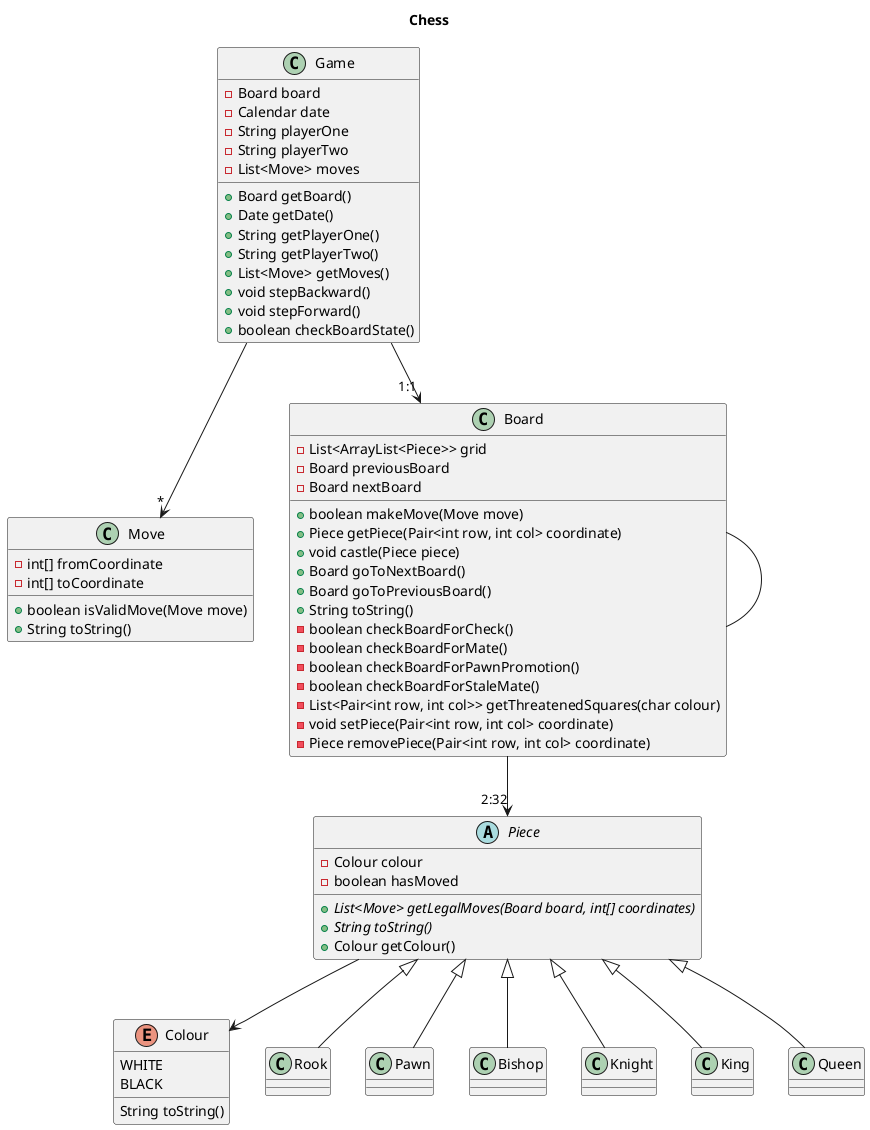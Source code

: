 @startuml Chess
title Chess


enum Colour {
    WHITE
    BLACK
    String toString()
}

class Move {
    -int[] fromCoordinate
    -int[] toCoordinate
    +boolean isValidMove(Move move)
    +String toString()

}

class Board {
    -List<ArrayList<Piece>> grid
    -Board previousBoard
    -Board nextBoard
    +boolean makeMove(Move move)
    +Piece getPiece(Pair<int row, int col> coordinate)
    +void castle(Piece piece)
    +Board goToNextBoard()
    +Board goToPreviousBoard()
    +String toString()
    -boolean checkBoardForCheck()
    -boolean checkBoardForMate()
    -boolean checkBoardForPawnPromotion()
    -boolean checkBoardForStaleMate()
    -List<Pair<int row, int col>> getThreatenedSquares(char colour)
    -void setPiece(Pair<int row, int col> coordinate)
    -Piece removePiece(Pair<int row, int col> coordinate)
    

}

class Game {
    -Board board
    -Calendar date
    -String playerOne
    -String playerTwo
    -List<Move> moves
    +Board getBoard()
    +Date getDate()
    +String getPlayerOne()
    +String getPlayerTwo()
    +List<Move> getMoves()
    +void stepBackward()
    +void stepForward()
    +boolean checkBoardState()

}

abstract class Piece {
    -Colour colour
    -boolean hasMoved
    + {abstract} List<Move> getLegalMoves(Board board, int[] coordinates)
    + {abstract} String toString()
    +Colour getColour()
    
}

class Rook extends Piece {
}

class Pawn extends Piece {

}

class Bishop extends Piece {
    
}

class Knight extends Piece {

}

class King extends Piece {

}

class Queen extends Piece {

}

Game --> "*" Move
Game --> "1:1" Board
Board  --> "2:32" Piece
Board -- Board
Piece --> Colour



@enduml